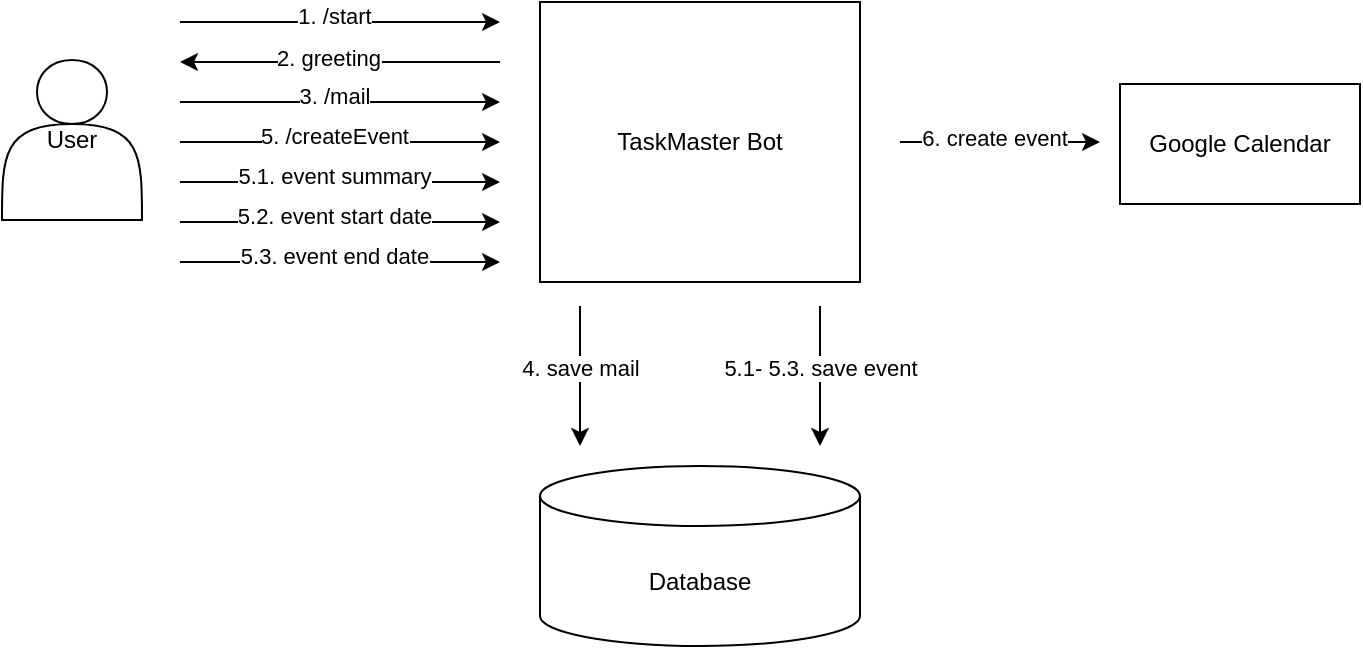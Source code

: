 <mxfile version="24.3.1" type="device">
  <diagram name="Page-1" id="n-SCU1CcHGbXdPkLt4O9">
    <mxGraphModel dx="954" dy="1809" grid="1" gridSize="10" guides="1" tooltips="1" connect="1" arrows="1" fold="1" page="1" pageScale="1" pageWidth="827" pageHeight="1169" math="0" shadow="0">
      <root>
        <mxCell id="0" />
        <mxCell id="1" parent="0" />
        <mxCell id="6VWzx-Z_ggOnOklgJera-2" value="User" style="shape=actor;whiteSpace=wrap;html=1;" parent="1" vertex="1">
          <mxGeometry x="90" y="-461" width="70" height="80" as="geometry" />
        </mxCell>
        <mxCell id="62ifG7N-D8TvGQ_DXZco-1" value="TaskMaster Bot" style="rounded=0;whiteSpace=wrap;html=1;" vertex="1" parent="1">
          <mxGeometry x="359" y="-490" width="160" height="140" as="geometry" />
        </mxCell>
        <mxCell id="62ifG7N-D8TvGQ_DXZco-2" value="Google Calendar" style="rounded=0;whiteSpace=wrap;html=1;" vertex="1" parent="1">
          <mxGeometry x="649" y="-449" width="120" height="60" as="geometry" />
        </mxCell>
        <mxCell id="62ifG7N-D8TvGQ_DXZco-5" value="" style="endArrow=classic;html=1;rounded=0;" edge="1" parent="1">
          <mxGeometry width="50" height="50" relative="1" as="geometry">
            <mxPoint x="179" y="-480" as="sourcePoint" />
            <mxPoint x="339" y="-480" as="targetPoint" />
          </mxGeometry>
        </mxCell>
        <mxCell id="62ifG7N-D8TvGQ_DXZco-8" value="1. /start" style="edgeLabel;html=1;align=center;verticalAlign=middle;resizable=0;points=[];" vertex="1" connectable="0" parent="62ifG7N-D8TvGQ_DXZco-5">
          <mxGeometry x="-0.037" y="3" relative="1" as="geometry">
            <mxPoint as="offset" />
          </mxGeometry>
        </mxCell>
        <mxCell id="62ifG7N-D8TvGQ_DXZco-9" value="/" style="endArrow=classic;html=1;rounded=0;" edge="1" parent="1">
          <mxGeometry width="50" height="50" relative="1" as="geometry">
            <mxPoint x="179" y="-440" as="sourcePoint" />
            <mxPoint x="339" y="-440" as="targetPoint" />
          </mxGeometry>
        </mxCell>
        <mxCell id="62ifG7N-D8TvGQ_DXZco-10" value="3. /mail" style="edgeLabel;html=1;align=center;verticalAlign=middle;resizable=0;points=[];" vertex="1" connectable="0" parent="62ifG7N-D8TvGQ_DXZco-9">
          <mxGeometry x="-0.037" y="3" relative="1" as="geometry">
            <mxPoint as="offset" />
          </mxGeometry>
        </mxCell>
        <mxCell id="62ifG7N-D8TvGQ_DXZco-11" value="" style="endArrow=classic;html=1;rounded=0;" edge="1" parent="1">
          <mxGeometry width="50" height="50" relative="1" as="geometry">
            <mxPoint x="339" y="-460" as="sourcePoint" />
            <mxPoint x="179" y="-460" as="targetPoint" />
          </mxGeometry>
        </mxCell>
        <mxCell id="62ifG7N-D8TvGQ_DXZco-12" value="2. greeting" style="edgeLabel;html=1;align=center;verticalAlign=middle;resizable=0;points=[];" vertex="1" connectable="0" parent="62ifG7N-D8TvGQ_DXZco-11">
          <mxGeometry x="0.075" y="-2" relative="1" as="geometry">
            <mxPoint as="offset" />
          </mxGeometry>
        </mxCell>
        <mxCell id="62ifG7N-D8TvGQ_DXZco-15" value="Database" style="shape=cylinder3;whiteSpace=wrap;html=1;boundedLbl=1;backgroundOutline=1;size=15;" vertex="1" parent="1">
          <mxGeometry x="359" y="-258" width="160" height="90" as="geometry" />
        </mxCell>
        <mxCell id="62ifG7N-D8TvGQ_DXZco-18" value="/" style="endArrow=classic;html=1;rounded=0;" edge="1" parent="1">
          <mxGeometry width="50" height="50" relative="1" as="geometry">
            <mxPoint x="179" y="-420" as="sourcePoint" />
            <mxPoint x="339" y="-420" as="targetPoint" />
          </mxGeometry>
        </mxCell>
        <mxCell id="62ifG7N-D8TvGQ_DXZco-19" value="5. /createEvent" style="edgeLabel;html=1;align=center;verticalAlign=middle;resizable=0;points=[];" vertex="1" connectable="0" parent="62ifG7N-D8TvGQ_DXZco-18">
          <mxGeometry x="-0.037" y="3" relative="1" as="geometry">
            <mxPoint as="offset" />
          </mxGeometry>
        </mxCell>
        <mxCell id="62ifG7N-D8TvGQ_DXZco-22" value="/" style="endArrow=classic;html=1;rounded=0;" edge="1" parent="1">
          <mxGeometry width="50" height="50" relative="1" as="geometry">
            <mxPoint x="179" y="-400" as="sourcePoint" />
            <mxPoint x="339" y="-400" as="targetPoint" />
          </mxGeometry>
        </mxCell>
        <mxCell id="62ifG7N-D8TvGQ_DXZco-23" value="5.1. event summary" style="edgeLabel;html=1;align=center;verticalAlign=middle;resizable=0;points=[];" vertex="1" connectable="0" parent="62ifG7N-D8TvGQ_DXZco-22">
          <mxGeometry x="-0.037" y="3" relative="1" as="geometry">
            <mxPoint as="offset" />
          </mxGeometry>
        </mxCell>
        <mxCell id="62ifG7N-D8TvGQ_DXZco-24" value="/" style="endArrow=classic;html=1;rounded=0;" edge="1" parent="1">
          <mxGeometry width="50" height="50" relative="1" as="geometry">
            <mxPoint x="179" y="-380" as="sourcePoint" />
            <mxPoint x="339" y="-380" as="targetPoint" />
          </mxGeometry>
        </mxCell>
        <mxCell id="62ifG7N-D8TvGQ_DXZco-25" value="5.2. event start date" style="edgeLabel;html=1;align=center;verticalAlign=middle;resizable=0;points=[];" vertex="1" connectable="0" parent="62ifG7N-D8TvGQ_DXZco-24">
          <mxGeometry x="-0.037" y="3" relative="1" as="geometry">
            <mxPoint as="offset" />
          </mxGeometry>
        </mxCell>
        <mxCell id="62ifG7N-D8TvGQ_DXZco-26" value="/" style="endArrow=classic;html=1;rounded=0;" edge="1" parent="1">
          <mxGeometry width="50" height="50" relative="1" as="geometry">
            <mxPoint x="179" y="-360" as="sourcePoint" />
            <mxPoint x="339" y="-360" as="targetPoint" />
          </mxGeometry>
        </mxCell>
        <mxCell id="62ifG7N-D8TvGQ_DXZco-27" value="5.3. event end date" style="edgeLabel;html=1;align=center;verticalAlign=middle;resizable=0;points=[];" vertex="1" connectable="0" parent="62ifG7N-D8TvGQ_DXZco-26">
          <mxGeometry x="-0.037" y="3" relative="1" as="geometry">
            <mxPoint as="offset" />
          </mxGeometry>
        </mxCell>
        <mxCell id="62ifG7N-D8TvGQ_DXZco-28" value="" style="endArrow=classic;html=1;rounded=0;" edge="1" parent="1">
          <mxGeometry width="50" height="50" relative="1" as="geometry">
            <mxPoint x="379" y="-338" as="sourcePoint" />
            <mxPoint x="379" y="-268" as="targetPoint" />
          </mxGeometry>
        </mxCell>
        <mxCell id="62ifG7N-D8TvGQ_DXZco-29" value="4. save mail" style="edgeLabel;html=1;align=center;verticalAlign=middle;resizable=0;points=[];" vertex="1" connectable="0" parent="62ifG7N-D8TvGQ_DXZco-28">
          <mxGeometry x="-0.114" relative="1" as="geometry">
            <mxPoint as="offset" />
          </mxGeometry>
        </mxCell>
        <mxCell id="62ifG7N-D8TvGQ_DXZco-30" value="" style="endArrow=classic;html=1;rounded=0;" edge="1" parent="1">
          <mxGeometry width="50" height="50" relative="1" as="geometry">
            <mxPoint x="499" y="-338" as="sourcePoint" />
            <mxPoint x="499" y="-268" as="targetPoint" />
          </mxGeometry>
        </mxCell>
        <mxCell id="62ifG7N-D8TvGQ_DXZco-31" value="5.1- 5.3. save event" style="edgeLabel;html=1;align=center;verticalAlign=middle;resizable=0;points=[];" vertex="1" connectable="0" parent="62ifG7N-D8TvGQ_DXZco-30">
          <mxGeometry x="-0.114" relative="1" as="geometry">
            <mxPoint as="offset" />
          </mxGeometry>
        </mxCell>
        <mxCell id="62ifG7N-D8TvGQ_DXZco-32" value="" style="endArrow=classic;html=1;rounded=0;" edge="1" parent="1">
          <mxGeometry width="50" height="50" relative="1" as="geometry">
            <mxPoint x="539" y="-420" as="sourcePoint" />
            <mxPoint x="639" y="-420" as="targetPoint" />
          </mxGeometry>
        </mxCell>
        <mxCell id="62ifG7N-D8TvGQ_DXZco-35" value="6. create event" style="edgeLabel;html=1;align=center;verticalAlign=middle;resizable=0;points=[];" vertex="1" connectable="0" parent="62ifG7N-D8TvGQ_DXZco-32">
          <mxGeometry x="-0.06" y="3" relative="1" as="geometry">
            <mxPoint y="1" as="offset" />
          </mxGeometry>
        </mxCell>
      </root>
    </mxGraphModel>
  </diagram>
</mxfile>
